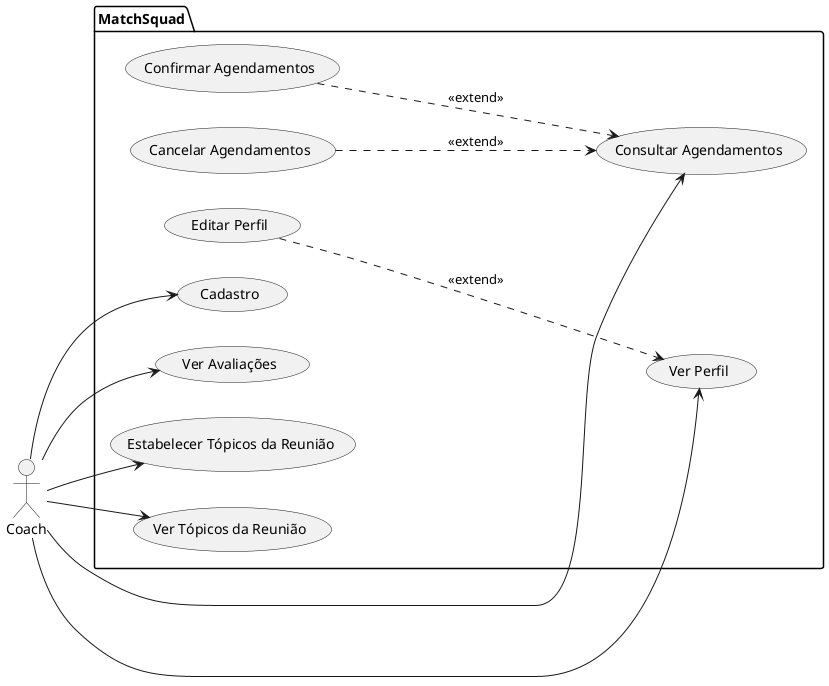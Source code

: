 @startuml "use-cases"
left to right direction
actor Coach as C
package MatchSquad {
usecase "Cadastro" as UC1
usecase "Consultar Agendamentos" as UC2
usecase "Confirmar Agendamentos" as UC3
usecase "Cancelar Agendamentos" as UC4
usecase "Ver Avaliações" as UC5
usecase "Estabelecer Tópicos da Reunião" as UC6
usecase "Ver Tópicos da Reunião" as UC7
usecase "Ver Perfil" as UC8
usecase "Editar Perfil" as UC9
}
C --> UC1
C --> UC2
C --> UC6
C --> UC7
C --> UC5
C --> UC8

(UC2)<..up..(UC3): <<extend>>
(UC2)<..up..(UC4): <<extend>>
(UC8)<..up..(UC9): <<extend>>

@enduml
